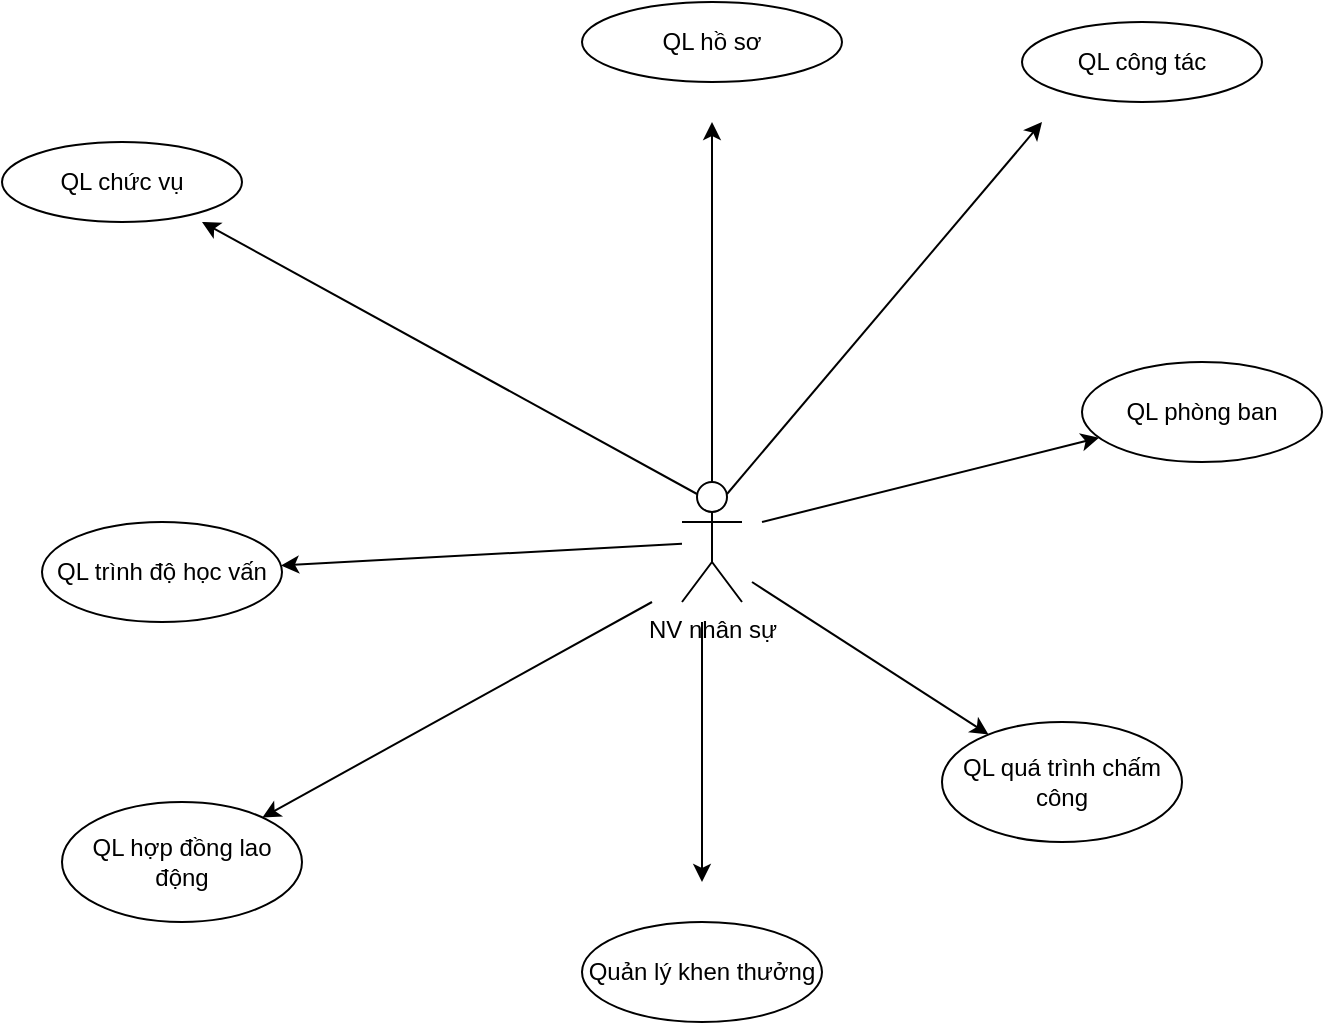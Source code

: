 <mxfile>
    <diagram id="ghncgKW26ajyPLW2caPx" name="Page-1">
        <mxGraphModel dx="820" dy="637" grid="1" gridSize="10" guides="1" tooltips="1" connect="1" arrows="1" fold="1" page="1" pageScale="1" pageWidth="850" pageHeight="1100" math="0" shadow="0">
            <root>
                <mxCell id="0"/>
                <mxCell id="1" parent="0"/>
                <mxCell id="2" value="NV nhân sự" style="shape=umlActor;verticalLabelPosition=bottom;verticalAlign=top;html=1;outlineConnect=0;" vertex="1" parent="1">
                    <mxGeometry x="390" y="300" width="30" height="60" as="geometry"/>
                </mxCell>
                <mxCell id="3" value="" style="endArrow=classic;html=1;exitX=0.5;exitY=0;exitDx=0;exitDy=0;exitPerimeter=0;" edge="1" parent="1" source="2">
                    <mxGeometry width="50" height="50" relative="1" as="geometry">
                        <mxPoint x="480" y="350" as="sourcePoint"/>
                        <mxPoint x="405" y="120" as="targetPoint"/>
                    </mxGeometry>
                </mxCell>
                <mxCell id="4" value="QL hồ sơ" style="ellipse;whiteSpace=wrap;html=1;" vertex="1" parent="1">
                    <mxGeometry x="340" y="60" width="130" height="40" as="geometry"/>
                </mxCell>
                <mxCell id="5" value="" style="endArrow=classic;html=1;exitX=0.75;exitY=0.1;exitDx=0;exitDy=0;exitPerimeter=0;" edge="1" parent="1" source="2">
                    <mxGeometry width="50" height="50" relative="1" as="geometry">
                        <mxPoint x="480" y="350" as="sourcePoint"/>
                        <mxPoint x="570" y="120" as="targetPoint"/>
                    </mxGeometry>
                </mxCell>
                <mxCell id="6" value="QL công tác" style="ellipse;whiteSpace=wrap;html=1;" vertex="1" parent="1">
                    <mxGeometry x="560" y="70" width="120" height="40" as="geometry"/>
                </mxCell>
                <mxCell id="7" value="" style="endArrow=classic;html=1;exitX=0.25;exitY=0.1;exitDx=0;exitDy=0;exitPerimeter=0;" edge="1" parent="1" source="2">
                    <mxGeometry width="50" height="50" relative="1" as="geometry">
                        <mxPoint y="470" as="sourcePoint"/>
                        <mxPoint x="150" y="170" as="targetPoint"/>
                    </mxGeometry>
                </mxCell>
                <mxCell id="8" value="QL chức vụ" style="ellipse;whiteSpace=wrap;html=1;" vertex="1" parent="1">
                    <mxGeometry x="50" y="130" width="120" height="40" as="geometry"/>
                </mxCell>
                <mxCell id="9" value="" style="endArrow=classic;html=1;" edge="1" parent="1" source="2" target="10">
                    <mxGeometry width="50" height="50" relative="1" as="geometry">
                        <mxPoint x="380" y="360" as="sourcePoint"/>
                        <mxPoint x="130" y="360" as="targetPoint"/>
                    </mxGeometry>
                </mxCell>
                <mxCell id="10" value="QL trình độ học vấn" style="ellipse;whiteSpace=wrap;html=1;" vertex="1" parent="1">
                    <mxGeometry x="70" y="320" width="120" height="50" as="geometry"/>
                </mxCell>
                <mxCell id="11" value="" style="endArrow=classic;html=1;" edge="1" parent="1" target="12">
                    <mxGeometry width="50" height="50" relative="1" as="geometry">
                        <mxPoint x="375" y="360" as="sourcePoint"/>
                        <mxPoint x="140" y="500" as="targetPoint"/>
                    </mxGeometry>
                </mxCell>
                <mxCell id="12" value="QL hợp đồng lao động" style="ellipse;whiteSpace=wrap;html=1;" vertex="1" parent="1">
                    <mxGeometry x="80" y="460" width="120" height="60" as="geometry"/>
                </mxCell>
                <mxCell id="13" value="" style="endArrow=classic;html=1;" edge="1" parent="1" target="14">
                    <mxGeometry width="50" height="50" relative="1" as="geometry">
                        <mxPoint x="425" y="350" as="sourcePoint"/>
                        <mxPoint x="580" y="460" as="targetPoint"/>
                    </mxGeometry>
                </mxCell>
                <mxCell id="14" value="QL quá trình chấm công" style="ellipse;whiteSpace=wrap;html=1;" vertex="1" parent="1">
                    <mxGeometry x="520" y="420" width="120" height="60" as="geometry"/>
                </mxCell>
                <mxCell id="15" value="" style="endArrow=classic;html=1;" edge="1" parent="1" target="16">
                    <mxGeometry width="50" height="50" relative="1" as="geometry">
                        <mxPoint x="430" y="320" as="sourcePoint"/>
                        <mxPoint x="650" y="280" as="targetPoint"/>
                    </mxGeometry>
                </mxCell>
                <mxCell id="16" value="QL phòng ban" style="ellipse;whiteSpace=wrap;html=1;" vertex="1" parent="1">
                    <mxGeometry x="590" y="240" width="120" height="50" as="geometry"/>
                </mxCell>
                <mxCell id="17" value="Quản lý khen thưởng" style="ellipse;whiteSpace=wrap;html=1;" vertex="1" parent="1">
                    <mxGeometry x="340" y="520" width="120" height="50" as="geometry"/>
                </mxCell>
                <mxCell id="18" value="" style="endArrow=classic;html=1;" edge="1" parent="1">
                    <mxGeometry width="50" height="50" relative="1" as="geometry">
                        <mxPoint x="400" y="370" as="sourcePoint"/>
                        <mxPoint x="400" y="500" as="targetPoint"/>
                    </mxGeometry>
                </mxCell>
            </root>
        </mxGraphModel>
    </diagram>
</mxfile>